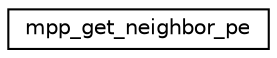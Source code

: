 digraph "Graphical Class Hierarchy"
{
 // INTERACTIVE_SVG=YES
 // LATEX_PDF_SIZE
  edge [fontname="Helvetica",fontsize="10",labelfontname="Helvetica",labelfontsize="10"];
  node [fontname="Helvetica",fontsize="10",shape=record];
  rankdir="LR";
  Node0 [label="mpp_get_neighbor_pe",height=0.2,width=0.4,color="black", fillcolor="white", style="filled",URL="$interfacempp__domains__mod_1_1mpp__get__neighbor__pe.html",tooltip="Retrieve PE number of a neighboring domain."];
}
